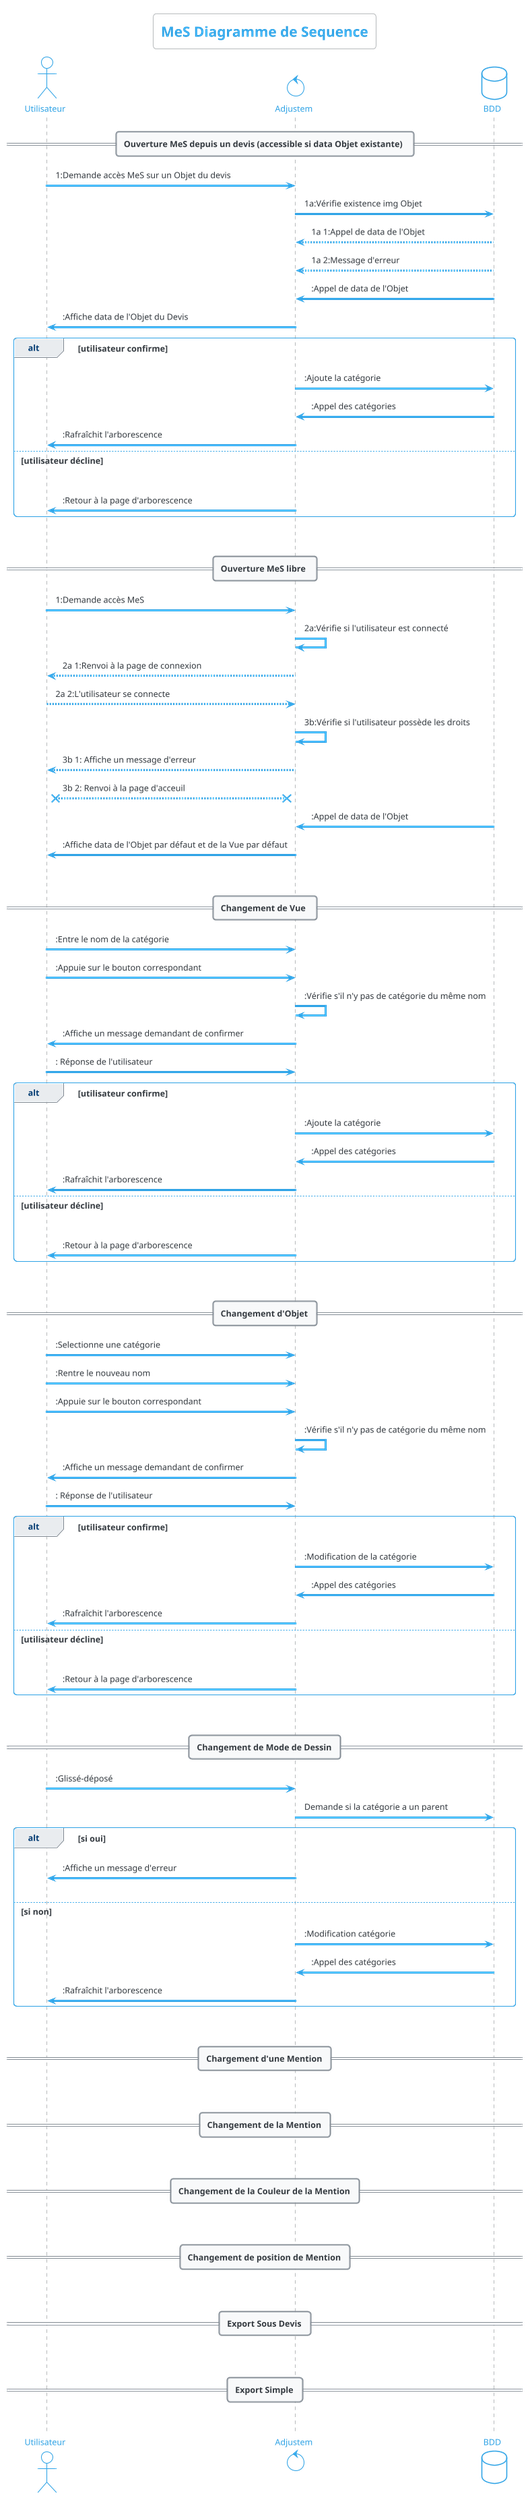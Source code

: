 @startuml Mise en Situation Diagramme de Séquence
title MeS Diagramme de Sequence
!theme cerulean-outline

actor Utilisateur
control Adjustem
database BDD

== Ouverture MeS depuis un devis (accessible si data Objet existante) ==

Utilisateur -> Adjustem: 1:Demande accès MeS sur un Objet du devis
Adjustem -> BDD: 1a:Vérifie existence img Objet
Adjustem <-- BDD : 1a 1:Appel de data de l'Objet
Adjustem <-- BDD : 1a 2:Message d'erreur

Adjustem <- BDD: :Appel de data de l'Objet
Utilisateur <- Adjustem: :Affiche data de l'Objet du Devis


alt utilisateur confirme
Adjustem -> BDD: :Ajoute la catégorie
Adjustem <- BDD: :Appel des catégories
Utilisateur <- Adjustem: :Rafraîchit l'arborescence

else utilisateur décline
|||
Utilisateur <- Adjustem: :Retour à la page d'arborescence 
end



||40||

== Ouverture MeS libre ==

Utilisateur -> Adjustem: 1:Demande accès MeS
Adjustem -> Adjustem: 2a:Vérifie si l'utilisateur est connecté
Utilisateur <-- Adjustem: 2a 1:Renvoi à la page de connexion 
Utilisateur --> Adjustem: 2a 2:L'utilisateur se connecte
Adjustem -> Adjustem: 3b:Vérifie si l'utilisateur possède les droits
Utilisateur <-- Adjustem: 3b 1: Affiche un message d'erreur
Utilisateur x--x Adjustem: 3b 2: Renvoi à la page d'acceuil
Adjustem <- BDD: :Appel de data de l'Objet
Utilisateur <- Adjustem: :Affiche data de l'Objet par défaut et de la Vue par défaut

||40||
== Changement de Vue ==

Utilisateur -> Adjustem: :Entre le nom de la catégorie
Utilisateur -> Adjustem: :Appuie sur le bouton correspondant
Adjustem -> Adjustem: :Vérifie s'il n'y pas de catégorie du même nom
Utilisateur <- Adjustem: :Affiche un message demandant de confirmer
Utilisateur -> Adjustem: : Réponse de l'utilisateur

alt utilisateur confirme
Adjustem -> BDD: :Ajoute la catégorie
Adjustem <- BDD: :Appel des catégories
Utilisateur <- Adjustem: :Rafraîchit l'arborescence

else utilisateur décline
|||
Utilisateur <- Adjustem: :Retour à la page d'arborescence 
end

||40||
==Changement d'Objet==

Utilisateur -> Adjustem: :Selectionne une catégorie
Utilisateur -> Adjustem: :Rentre le nouveau nom
Utilisateur -> Adjustem: :Appuie sur le bouton correspondant

Adjustem -> Adjustem: :Vérifie s'il n'y pas de catégorie du même nom
Utilisateur <- Adjustem: :Affiche un message demandant de confirmer
Utilisateur -> Adjustem: : Réponse de l'utilisateur

alt utilisateur confirme
    Adjustem -> BDD: :Modification de la catégorie
    Adjustem <- BDD: :Appel des catégories
    Utilisateur <- Adjustem: :Rafraîchit l'arborescence

else utilisateur décline
|||
    Utilisateur <- Adjustem: :Retour à la page d'arborescence 
end

||40||
==Changement de Mode de Dessin==

Utilisateur -> Adjustem: :Glissé-déposé
Adjustem -> BDD :Demande si la catégorie a un parent

alt si oui
    Utilisateur <- Adjustem: :Affiche un message d'erreur

|||
else si non
    Adjustem -> BDD: :Modification catégorie
    Adjustem <- BDD: :Appel des catégories
    Utilisateur <- Adjustem: :Rafraîchit l'arborescence
end
||40||
==Chargement d'une Mention==


||40||
==Changement de la Mention==


||40||
==Changement de la Couleur de la Mention==


||40||
==Changement de position de Mention==


||40||
==Export Sous Devis==


||40||
==Export Simple==


|||


@enduml